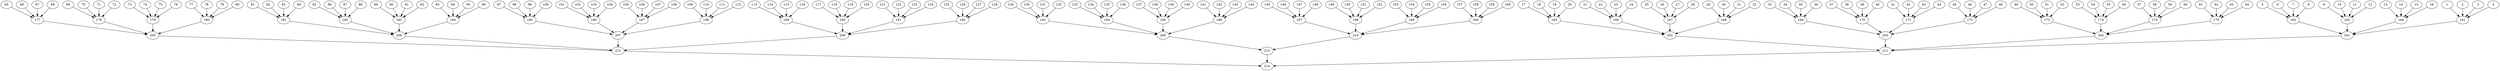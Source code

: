 digraph G {
1->161;
2->161;
3->161;
4->161;
5->162;
6->162;
7->162;
8->162;
9->163;
10->163;
11->163;
12->163;
13->164;
14->164;
15->164;
16->164;
17->165;
18->165;
19->165;
20->165;
21->166;
22->166;
23->166;
24->166;
25->167;
26->167;
27->167;
28->167;
29->168;
30->168;
31->168;
32->168;
33->169;
34->169;
35->169;
36->169;
37->170;
38->170;
39->170;
40->170;
41->171;
42->171;
43->171;
44->171;
45->172;
46->172;
47->172;
48->172;
49->173;
50->173;
51->173;
52->173;
53->174;
54->174;
55->174;
56->174;
57->175;
58->175;
59->175;
60->175;
61->176;
62->176;
63->176;
64->176;
65->177;
66->177;
67->177;
68->177;
69->178;
70->178;
71->178;
72->178;
73->179;
74->179;
75->179;
76->179;
77->180;
78->180;
79->180;
80->180;
81->181;
82->181;
83->181;
84->181;
85->182;
86->182;
87->182;
88->182;
89->183;
90->183;
91->183;
92->183;
93->184;
94->184;
95->184;
96->184;
97->185;
98->185;
99->185;
100->185;
101->186;
102->186;
103->186;
104->186;
105->187;
106->187;
107->187;
108->187;
109->188;
110->188;
111->188;
112->188;
113->189;
114->189;
115->189;
116->189;
117->190;
118->190;
119->190;
120->190;
121->191;
122->191;
123->191;
124->191;
125->192;
126->192;
127->192;
128->192;
129->193;
130->193;
131->193;
132->193;
133->194;
134->194;
135->194;
136->194;
137->195;
138->195;
139->195;
140->195;
141->196;
142->196;
143->196;
144->196;
145->197;
146->197;
147->197;
148->197;
149->198;
150->198;
151->198;
152->198;
153->199;
154->199;
155->199;
156->199;
157->200;
158->200;
159->200;
160->200;
161->201;
162->201;
163->201;
164->201;
165->202;
166->202;
167->202;
168->202;
169->203;
170->203;
171->203;
172->203;
173->204;
174->204;
175->204;
176->204;
177->205;
178->205;
179->205;
180->205;
181->206;
182->206;
183->206;
184->206;
185->207;
186->207;
187->207;
188->207;
189->208;
190->208;
191->208;
192->208;
193->209;
194->209;
195->209;
196->209;
197->210;
198->210;
199->210;
200->210;
201->211;
202->211;
203->211;
204->211;
205->212;
206->212;
207->212;
208->212;
209->213;
210->213;
211->214;
212->214;
213->214;
}
